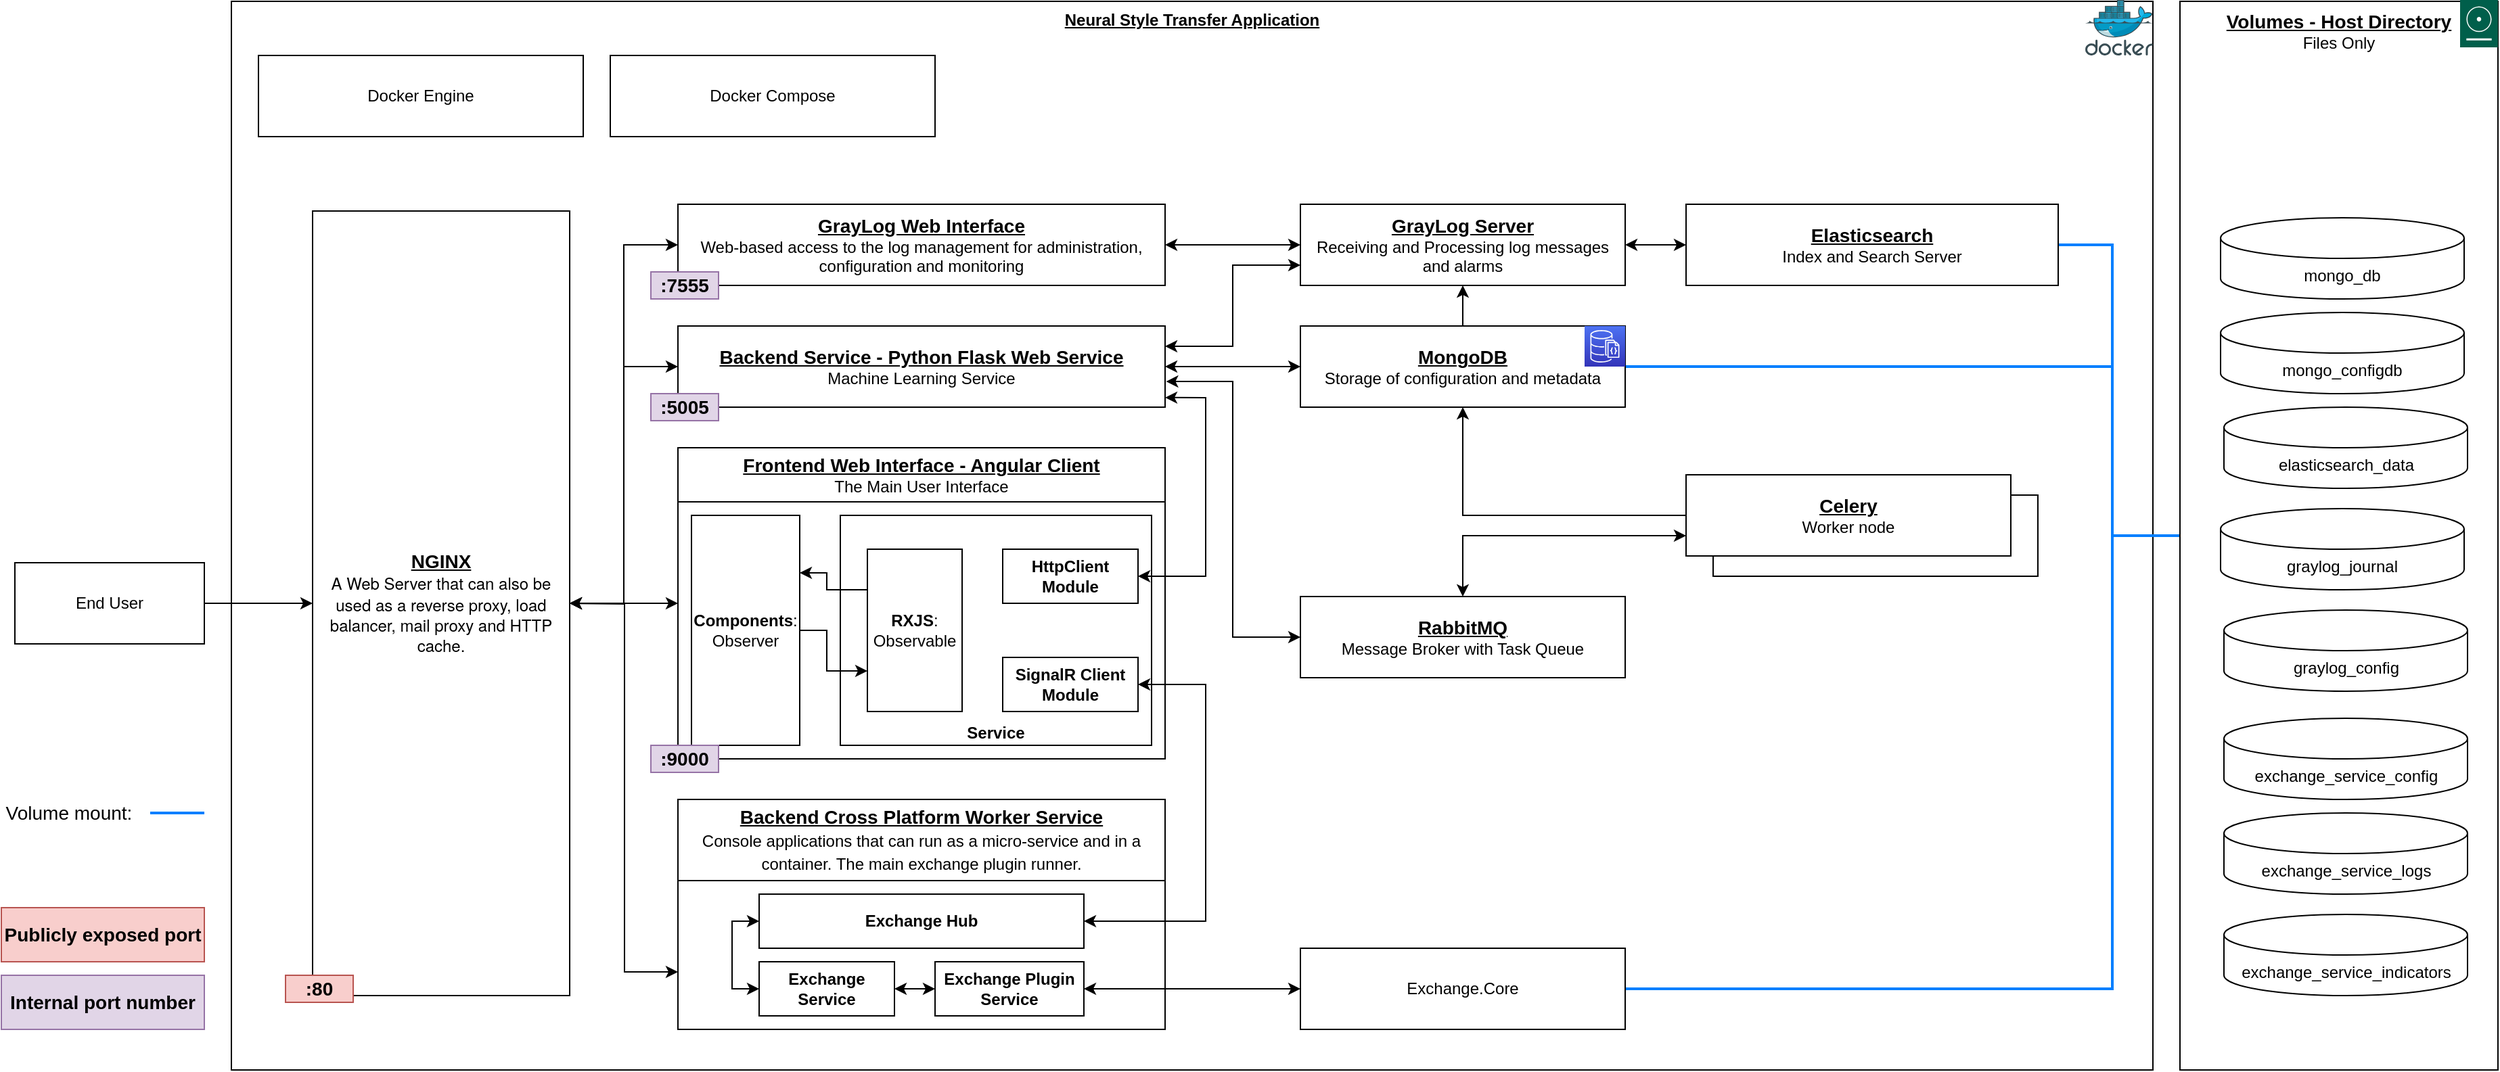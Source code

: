 <mxfile version="13.9.9" type="device"><diagram id="6OvGgTpBZ8GbPs1ytEFu" name="Page-2"><mxGraphModel dx="1463" dy="846" grid="1" gridSize="10" guides="1" tooltips="1" connect="1" arrows="1" fold="1" page="1" pageScale="1" pageWidth="1100" pageHeight="850" math="0" shadow="0"><root><mxCell id="4Bi0-aS2f7Pm_oHptr8_-0"/><mxCell id="4Bi0-aS2f7Pm_oHptr8_-1" parent="4Bi0-aS2f7Pm_oHptr8_-0"/><mxCell id="qwcthX6ihcxnufcMXR9N-7" value="&lt;b&gt;&lt;u&gt;Neural Style Transfer Application&lt;/u&gt;&lt;/b&gt;" style="rounded=0;whiteSpace=wrap;html=1;verticalAlign=top;" parent="4Bi0-aS2f7Pm_oHptr8_-1" vertex="1"><mxGeometry x="180" y="40" width="1420" height="790" as="geometry"/></mxCell><mxCell id="CkGOQRusmHF-nXls79Y0-34" style="edgeStyle=none;rounded=0;orthogonalLoop=1;jettySize=auto;html=1;exitX=1;exitY=0.5;exitDx=0;exitDy=0;entryX=0;entryY=0.5;entryDx=0;entryDy=0;startArrow=none;startFill=0;strokeWidth=2;strokeColor=#007FFF;endArrow=none;endFill=0;" parent="4Bi0-aS2f7Pm_oHptr8_-1" source="4Bi0-aS2f7Pm_oHptr8_-2" target="CkGOQRusmHF-nXls79Y0-0" edge="1"><mxGeometry relative="1" as="geometry"><Array as="points"><mxPoint x="1570" y="770"/><mxPoint x="1570" y="435"/></Array></mxGeometry></mxCell><mxCell id="4Bi0-aS2f7Pm_oHptr8_-2" value="Exchange.Core" style="rounded=0;whiteSpace=wrap;html=1;" parent="4Bi0-aS2f7Pm_oHptr8_-1" vertex="1"><mxGeometry x="970" y="740" width="240" height="60" as="geometry"/></mxCell><mxCell id="r833ywC-zZtWdp-M8B6L-0" style="edgeStyle=orthogonalEdgeStyle;rounded=0;orthogonalLoop=1;jettySize=auto;html=1;exitX=1;exitY=0.25;exitDx=0;exitDy=0;entryX=0;entryY=0.75;entryDx=0;entryDy=0;startArrow=classic;startFill=1;" parent="4Bi0-aS2f7Pm_oHptr8_-1" source="4Bi0-aS2f7Pm_oHptr8_-10" target="4Bi0-aS2f7Pm_oHptr8_-17" edge="1"><mxGeometry relative="1" as="geometry"/></mxCell><mxCell id="r833ywC-zZtWdp-M8B6L-1" style="edgeStyle=orthogonalEdgeStyle;rounded=0;orthogonalLoop=1;jettySize=auto;html=1;exitX=1.002;exitY=0.684;exitDx=0;exitDy=0;entryX=0;entryY=0.5;entryDx=0;entryDy=0;startArrow=classic;startFill=1;exitPerimeter=0;" parent="4Bi0-aS2f7Pm_oHptr8_-1" source="4Bi0-aS2f7Pm_oHptr8_-10" target="4Bi0-aS2f7Pm_oHptr8_-23" edge="1"><mxGeometry relative="1" as="geometry"><Array as="points"><mxPoint x="920" y="321"/><mxPoint x="920" y="510"/></Array></mxGeometry></mxCell><mxCell id="uyxKcnjYw-ZpQQM2IRX3-0" style="rounded=0;orthogonalLoop=1;jettySize=auto;html=1;entryX=0;entryY=0.5;entryDx=0;entryDy=0;startArrow=classic;startFill=1;exitX=1;exitY=0.5;exitDx=0;exitDy=0;" parent="4Bi0-aS2f7Pm_oHptr8_-1" source="4Bi0-aS2f7Pm_oHptr8_-10" target="4Bi0-aS2f7Pm_oHptr8_-18" edge="1"><mxGeometry relative="1" as="geometry"><mxPoint x="870" y="335" as="sourcePoint"/></mxGeometry></mxCell><mxCell id="4Bi0-aS2f7Pm_oHptr8_-10" value="&lt;b style=&quot;font-size: 14px&quot;&gt;&lt;u&gt;Backend Service - Python Flask Web Service&lt;br&gt;&lt;/u&gt;&lt;/b&gt;Machine Learning Service" style="rounded=0;whiteSpace=wrap;html=1;" parent="4Bi0-aS2f7Pm_oHptr8_-1" vertex="1"><mxGeometry x="510" y="280" width="360" height="60" as="geometry"/></mxCell><mxCell id="qwcthX6ihcxnufcMXR9N-12" style="edgeStyle=orthogonalEdgeStyle;rounded=0;orthogonalLoop=1;jettySize=auto;html=1;exitX=1;exitY=0.5;exitDx=0;exitDy=0;entryX=0;entryY=0.5;entryDx=0;entryDy=0;startArrow=classic;startFill=1;" parent="4Bi0-aS2f7Pm_oHptr8_-1" source="4Bi0-aS2f7Pm_oHptr8_-17" target="4Bi0-aS2f7Pm_oHptr8_-20" edge="1"><mxGeometry relative="1" as="geometry"/></mxCell><mxCell id="4Bi0-aS2f7Pm_oHptr8_-17" value="&lt;b&gt;&lt;font style=&quot;font-size: 14px&quot;&gt;&lt;u&gt;GrayLog Server&lt;/u&gt;&lt;/font&gt;&lt;/b&gt;&lt;br&gt;Receiving and Processing log messages and alarms" style="rounded=0;whiteSpace=wrap;html=1;" parent="4Bi0-aS2f7Pm_oHptr8_-1" vertex="1"><mxGeometry x="970" y="190" width="240" height="60" as="geometry"/></mxCell><mxCell id="GD7pPQm9_gnblKSuoAty-0" style="edgeStyle=orthogonalEdgeStyle;rounded=0;orthogonalLoop=1;jettySize=auto;html=1;exitX=0.5;exitY=0;exitDx=0;exitDy=0;startArrow=none;startFill=0;entryX=0.5;entryY=1;entryDx=0;entryDy=0;" parent="4Bi0-aS2f7Pm_oHptr8_-1" source="4Bi0-aS2f7Pm_oHptr8_-18" target="4Bi0-aS2f7Pm_oHptr8_-17" edge="1"><mxGeometry relative="1" as="geometry"><mxPoint x="1315" y="270" as="targetPoint"/><Array as="points"><mxPoint x="1090" y="280"/><mxPoint x="1090" y="280"/></Array></mxGeometry></mxCell><mxCell id="CkGOQRusmHF-nXls79Y0-35" style="edgeStyle=none;rounded=0;orthogonalLoop=1;jettySize=auto;html=1;exitX=1;exitY=0.5;exitDx=0;exitDy=0;entryX=0;entryY=0.5;entryDx=0;entryDy=0;startArrow=none;startFill=0;strokeWidth=2;endArrow=none;endFill=0;strokeColor=#007FFF;" parent="4Bi0-aS2f7Pm_oHptr8_-1" source="4Bi0-aS2f7Pm_oHptr8_-18" target="CkGOQRusmHF-nXls79Y0-0" edge="1"><mxGeometry relative="1" as="geometry"><Array as="points"><mxPoint x="1570" y="310"/><mxPoint x="1570" y="435"/></Array></mxGeometry></mxCell><mxCell id="4Bi0-aS2f7Pm_oHptr8_-18" value="&lt;b&gt;&lt;u&gt;&lt;font style=&quot;font-size: 14px&quot;&gt;MongoDB&lt;/font&gt;&lt;/u&gt;&lt;/b&gt;&lt;br&gt;Storage of configuration and metadata" style="rounded=0;whiteSpace=wrap;html=1;" parent="4Bi0-aS2f7Pm_oHptr8_-1" vertex="1"><mxGeometry x="970" y="280" width="240" height="60" as="geometry"/></mxCell><mxCell id="CkGOQRusmHF-nXls79Y0-36" style="edgeStyle=none;rounded=0;orthogonalLoop=1;jettySize=auto;html=1;exitX=1;exitY=0.5;exitDx=0;exitDy=0;entryX=0;entryY=0.5;entryDx=0;entryDy=0;startArrow=none;startFill=0;endArrow=none;endFill=0;strokeColor=#007FFF;strokeWidth=2;" parent="4Bi0-aS2f7Pm_oHptr8_-1" source="4Bi0-aS2f7Pm_oHptr8_-20" target="CkGOQRusmHF-nXls79Y0-0" edge="1"><mxGeometry relative="1" as="geometry"><Array as="points"><mxPoint x="1570" y="220"/><mxPoint x="1570" y="435"/></Array></mxGeometry></mxCell><mxCell id="4Bi0-aS2f7Pm_oHptr8_-20" value="&lt;b&gt;&lt;u&gt;&lt;font style=&quot;font-size: 14px&quot;&gt;Elasticsearch&lt;/font&gt;&lt;/u&gt;&lt;/b&gt;&lt;br&gt;Index and Search Server" style="rounded=0;whiteSpace=wrap;html=1;" parent="4Bi0-aS2f7Pm_oHptr8_-1" vertex="1"><mxGeometry x="1255" y="190" width="275" height="60" as="geometry"/></mxCell><mxCell id="qwcthX6ihcxnufcMXR9N-11" style="edgeStyle=orthogonalEdgeStyle;rounded=0;orthogonalLoop=1;jettySize=auto;html=1;exitX=1;exitY=0.5;exitDx=0;exitDy=0;startArrow=classic;startFill=1;" parent="4Bi0-aS2f7Pm_oHptr8_-1" source="4Bi0-aS2f7Pm_oHptr8_-22" target="4Bi0-aS2f7Pm_oHptr8_-17" edge="1"><mxGeometry relative="1" as="geometry"/></mxCell><mxCell id="4Bi0-aS2f7Pm_oHptr8_-22" value="&lt;b&gt;&lt;font style=&quot;font-size: 14px&quot;&gt;&lt;u&gt;GrayLog Web Interface&lt;/u&gt;&lt;/font&gt;&lt;/b&gt;&lt;br&gt;Web-based access to the log management for administration, configuration and monitoring" style="rounded=0;whiteSpace=wrap;html=1;" parent="4Bi0-aS2f7Pm_oHptr8_-1" vertex="1"><mxGeometry x="510" y="190" width="360" height="60" as="geometry"/></mxCell><mxCell id="r833ywC-zZtWdp-M8B6L-2" style="edgeStyle=orthogonalEdgeStyle;rounded=0;orthogonalLoop=1;jettySize=auto;html=1;exitX=0.5;exitY=0;exitDx=0;exitDy=0;startArrow=classic;startFill=1;entryX=0;entryY=0.75;entryDx=0;entryDy=0;" parent="4Bi0-aS2f7Pm_oHptr8_-1" source="4Bi0-aS2f7Pm_oHptr8_-23" target="4Bi0-aS2f7Pm_oHptr8_-26" edge="1"><mxGeometry relative="1" as="geometry"/></mxCell><mxCell id="4Bi0-aS2f7Pm_oHptr8_-23" value="&lt;b&gt;&lt;u&gt;&lt;font style=&quot;font-size: 14px&quot;&gt;RabbitMQ&lt;/font&gt;&lt;/u&gt;&lt;/b&gt;&lt;br&gt;Message Broker with Task Queue" style="rounded=0;whiteSpace=wrap;html=1;" parent="4Bi0-aS2f7Pm_oHptr8_-1" vertex="1"><mxGeometry x="970" y="480" width="240" height="60" as="geometry"/></mxCell><mxCell id="4Bi0-aS2f7Pm_oHptr8_-24" value="" style="group" parent="4Bi0-aS2f7Pm_oHptr8_-1" vertex="1" connectable="0"><mxGeometry x="1255" y="390" width="260" height="75" as="geometry"/></mxCell><mxCell id="4Bi0-aS2f7Pm_oHptr8_-25" value="Celery&lt;br&gt;Worker node" style="rounded=0;whiteSpace=wrap;html=1;" parent="4Bi0-aS2f7Pm_oHptr8_-24" vertex="1"><mxGeometry x="20" y="15" width="240" height="60" as="geometry"/></mxCell><mxCell id="4Bi0-aS2f7Pm_oHptr8_-26" value="&lt;b&gt;&lt;u&gt;&lt;font style=&quot;font-size: 14px&quot;&gt;Celery&lt;/font&gt;&lt;/u&gt;&lt;/b&gt;&lt;br&gt;Worker node" style="rounded=0;whiteSpace=wrap;html=1;" parent="4Bi0-aS2f7Pm_oHptr8_-24" vertex="1"><mxGeometry width="240" height="60" as="geometry"/></mxCell><mxCell id="4Bi0-aS2f7Pm_oHptr8_-45" style="edgeStyle=orthogonalEdgeStyle;rounded=0;orthogonalLoop=1;jettySize=auto;html=1;exitX=1;exitY=0.5;exitDx=0;exitDy=0;entryX=0;entryY=0.5;entryDx=0;entryDy=0;" parent="4Bi0-aS2f7Pm_oHptr8_-1" source="4Bi0-aS2f7Pm_oHptr8_-29" target="4Bi0-aS2f7Pm_oHptr8_-33" edge="1"><mxGeometry relative="1" as="geometry"/></mxCell><mxCell id="4Bi0-aS2f7Pm_oHptr8_-29" value="End User" style="rounded=0;whiteSpace=wrap;html=1;" parent="4Bi0-aS2f7Pm_oHptr8_-1" vertex="1"><mxGeometry x="20" y="455" width="140" height="60" as="geometry"/></mxCell><mxCell id="qwcthX6ihcxnufcMXR9N-0" style="edgeStyle=orthogonalEdgeStyle;rounded=0;orthogonalLoop=1;jettySize=auto;html=1;exitX=1;exitY=0.5;exitDx=0;exitDy=0;entryX=0;entryY=0.5;entryDx=0;entryDy=0;startArrow=classic;startFill=1;" parent="4Bi0-aS2f7Pm_oHptr8_-1" source="4Bi0-aS2f7Pm_oHptr8_-33" target="4Bi0-aS2f7Pm_oHptr8_-22" edge="1"><mxGeometry relative="1" as="geometry"/></mxCell><mxCell id="qwcthX6ihcxnufcMXR9N-1" style="edgeStyle=orthogonalEdgeStyle;rounded=0;orthogonalLoop=1;jettySize=auto;html=1;entryX=0;entryY=0.75;entryDx=0;entryDy=0;startArrow=classic;startFill=1;" parent="4Bi0-aS2f7Pm_oHptr8_-1" target="l0UKRPsRzrWByttItncz-1" edge="1"><mxGeometry relative="1" as="geometry"><mxPoint x="430" y="485" as="sourcePoint"/></mxGeometry></mxCell><mxCell id="SUMyuutsNt_fWDfx92T4-0" style="edgeStyle=orthogonalEdgeStyle;rounded=0;orthogonalLoop=1;jettySize=auto;html=1;exitX=1;exitY=0.5;exitDx=0;exitDy=0;startArrow=classic;startFill=1;" parent="4Bi0-aS2f7Pm_oHptr8_-1" source="4Bi0-aS2f7Pm_oHptr8_-33" target="4Bi0-aS2f7Pm_oHptr8_-10" edge="1"><mxGeometry relative="1" as="geometry"/></mxCell><mxCell id="l0UKRPsRzrWByttItncz-16" style="rounded=0;orthogonalLoop=1;jettySize=auto;html=1;entryX=0;entryY=0.5;entryDx=0;entryDy=0;startArrow=classic;startFill=1;" parent="4Bi0-aS2f7Pm_oHptr8_-1" source="4Bi0-aS2f7Pm_oHptr8_-33" target="4Bi0-aS2f7Pm_oHptr8_-34" edge="1"><mxGeometry relative="1" as="geometry"/></mxCell><mxCell id="4Bi0-aS2f7Pm_oHptr8_-33" value="&lt;font&gt;&lt;b&gt;&lt;u&gt;&lt;font style=&quot;font-size: 14px&quot;&gt;NGINX&lt;/font&gt;&lt;/u&gt;&lt;/b&gt;&lt;br&gt;&lt;span style=&quot;font-size: 12px ; font-family: &amp;#34;ddg_proximanova&amp;#34; , &amp;#34;ddg_proximanova_ui_0&amp;#34; , &amp;#34;ddg_proximanova_ui_1&amp;#34; , &amp;#34;ddg_proximanova_ui_2&amp;#34; , &amp;#34;ddg_proximanova_ui_3&amp;#34; , &amp;#34;ddg_proximanova_ui_4&amp;#34; , &amp;#34;ddg_proximanova_ui_5&amp;#34; , &amp;#34;ddg_proximanova_ui_6&amp;#34; , &amp;#34;proxima nova&amp;#34; , &amp;#34;helvetica neue&amp;#34; , &amp;#34;helvetica&amp;#34; , &amp;#34;segoe ui&amp;#34; , &amp;#34;nimbus sans l&amp;#34; , &amp;#34;liberation sans&amp;#34; , &amp;#34;open sans&amp;#34; , &amp;#34;freesans&amp;#34; , &amp;#34;arial&amp;#34; , sans-serif ; text-align: left&quot;&gt;A Web Server that can also be used as a reverse proxy, load balancer, mail proxy and HTTP cache.&lt;/span&gt;&lt;/font&gt;" style="rounded=0;whiteSpace=wrap;html=1;" parent="4Bi0-aS2f7Pm_oHptr8_-1" vertex="1"><mxGeometry x="240" y="195" width="190" height="580" as="geometry"/></mxCell><mxCell id="4Bi0-aS2f7Pm_oHptr8_-44" value="" style="group" parent="4Bi0-aS2f7Pm_oHptr8_-1" vertex="1" connectable="0"><mxGeometry x="510" y="370" width="360" height="240" as="geometry"/></mxCell><mxCell id="4Bi0-aS2f7Pm_oHptr8_-34" value="" style="rounded=0;whiteSpace=wrap;html=1;" parent="4Bi0-aS2f7Pm_oHptr8_-44" vertex="1"><mxGeometry width="360" height="230" as="geometry"/></mxCell><mxCell id="4Bi0-aS2f7Pm_oHptr8_-13" value="&lt;b&gt;&lt;u&gt;&lt;font style=&quot;font-size: 14px&quot;&gt;Frontend Web Interface - Angular Client&lt;/font&gt;&lt;/u&gt;&lt;/b&gt;&lt;br&gt;The Main User Interface" style="rounded=0;whiteSpace=wrap;html=1;" parent="4Bi0-aS2f7Pm_oHptr8_-44" vertex="1"><mxGeometry width="360" height="40" as="geometry"/></mxCell><mxCell id="4Bi0-aS2f7Pm_oHptr8_-35" value="&lt;b&gt;Components&lt;/b&gt;: Observer" style="rounded=0;whiteSpace=wrap;html=1;" parent="4Bi0-aS2f7Pm_oHptr8_-44" vertex="1"><mxGeometry x="10" y="50" width="80" height="170" as="geometry"/></mxCell><mxCell id="4Bi0-aS2f7Pm_oHptr8_-36" value="Service" style="rounded=0;whiteSpace=wrap;html=1;verticalAlign=bottom;fontStyle=1" parent="4Bi0-aS2f7Pm_oHptr8_-44" vertex="1"><mxGeometry x="120" y="50" width="230" height="170" as="geometry"/></mxCell><mxCell id="4Bi0-aS2f7Pm_oHptr8_-42" style="edgeStyle=orthogonalEdgeStyle;rounded=0;orthogonalLoop=1;jettySize=auto;html=1;exitX=0;exitY=0.25;exitDx=0;exitDy=0;entryX=1;entryY=0.25;entryDx=0;entryDy=0;" parent="4Bi0-aS2f7Pm_oHptr8_-44" source="4Bi0-aS2f7Pm_oHptr8_-37" target="4Bi0-aS2f7Pm_oHptr8_-35" edge="1"><mxGeometry relative="1" as="geometry"><Array as="points"><mxPoint x="110" y="105"/><mxPoint x="110" y="93"/></Array></mxGeometry></mxCell><mxCell id="4Bi0-aS2f7Pm_oHptr8_-37" value="&lt;b&gt;RXJS&lt;/b&gt;:&lt;br&gt;Observable" style="rounded=0;whiteSpace=wrap;html=1;" parent="4Bi0-aS2f7Pm_oHptr8_-44" vertex="1"><mxGeometry x="140" y="75" width="70" height="120" as="geometry"/></mxCell><mxCell id="4Bi0-aS2f7Pm_oHptr8_-38" value="&lt;b&gt;SignalR Client&lt;br&gt;Module&lt;/b&gt;" style="rounded=0;whiteSpace=wrap;html=1;" parent="4Bi0-aS2f7Pm_oHptr8_-44" vertex="1"><mxGeometry x="240" y="155" width="100" height="40" as="geometry"/></mxCell><mxCell id="4Bi0-aS2f7Pm_oHptr8_-39" value="&lt;b&gt;HttpClient&lt;br&gt;Module&lt;/b&gt;" style="rounded=0;whiteSpace=wrap;html=1;" parent="4Bi0-aS2f7Pm_oHptr8_-44" vertex="1"><mxGeometry x="240" y="75" width="100" height="40" as="geometry"/></mxCell><mxCell id="4Bi0-aS2f7Pm_oHptr8_-43" style="edgeStyle=orthogonalEdgeStyle;rounded=0;orthogonalLoop=1;jettySize=auto;html=1;entryX=0;entryY=0.75;entryDx=0;entryDy=0;" parent="4Bi0-aS2f7Pm_oHptr8_-44" source="4Bi0-aS2f7Pm_oHptr8_-35" target="4Bi0-aS2f7Pm_oHptr8_-37" edge="1"><mxGeometry relative="1" as="geometry"><Array as="points"><mxPoint x="110" y="135"/><mxPoint x="110" y="165"/></Array></mxGeometry></mxCell><mxCell id="7jsxCyot6m1Y9hN2TjH8-3" value="&lt;b&gt;&lt;font style=&quot;font-size: 14px&quot;&gt;:9000&lt;/font&gt;&lt;/b&gt;" style="rounded=0;whiteSpace=wrap;html=1;fillColor=#e1d5e7;strokeColor=#9673a6;" vertex="1" parent="4Bi0-aS2f7Pm_oHptr8_-44"><mxGeometry x="-20" y="220" width="50" height="20" as="geometry"/></mxCell><mxCell id="qwcthX6ihcxnufcMXR9N-3" style="rounded=0;orthogonalLoop=1;jettySize=auto;html=1;exitX=1;exitY=0.5;exitDx=0;exitDy=0;startArrow=classic;startFill=1;entryX=1;entryY=0.882;entryDx=0;entryDy=0;entryPerimeter=0;" parent="4Bi0-aS2f7Pm_oHptr8_-1" source="4Bi0-aS2f7Pm_oHptr8_-39" target="4Bi0-aS2f7Pm_oHptr8_-10" edge="1"><mxGeometry relative="1" as="geometry"><Array as="points"><mxPoint x="900" y="465"/><mxPoint x="900" y="333"/></Array></mxGeometry></mxCell><mxCell id="qwcthX6ihcxnufcMXR9N-9" value="Docker Engine" style="rounded=0;whiteSpace=wrap;html=1;" parent="4Bi0-aS2f7Pm_oHptr8_-1" vertex="1"><mxGeometry x="200" y="80" width="240" height="60" as="geometry"/></mxCell><mxCell id="qwcthX6ihcxnufcMXR9N-10" value="Docker Compose" style="rounded=0;whiteSpace=wrap;html=1;" parent="4Bi0-aS2f7Pm_oHptr8_-1" vertex="1"><mxGeometry x="460" y="80" width="240" height="60" as="geometry"/></mxCell><mxCell id="uyxKcnjYw-ZpQQM2IRX3-1" style="edgeStyle=none;rounded=0;orthogonalLoop=1;jettySize=auto;html=1;exitX=0;exitY=0.5;exitDx=0;exitDy=0;entryX=0.5;entryY=1;entryDx=0;entryDy=0;startArrow=none;startFill=0;" parent="4Bi0-aS2f7Pm_oHptr8_-1" source="4Bi0-aS2f7Pm_oHptr8_-26" target="4Bi0-aS2f7Pm_oHptr8_-18" edge="1"><mxGeometry relative="1" as="geometry"><Array as="points"><mxPoint x="1180" y="420"/><mxPoint x="1090" y="420"/></Array></mxGeometry></mxCell><mxCell id="l0UKRPsRzrWByttItncz-18" value="" style="group" parent="4Bi0-aS2f7Pm_oHptr8_-1" vertex="1" connectable="0"><mxGeometry x="510" y="630" width="360" height="170" as="geometry"/></mxCell><mxCell id="l0UKRPsRzrWByttItncz-1" value="" style="rounded=0;whiteSpace=wrap;html=1;" parent="l0UKRPsRzrWByttItncz-18" vertex="1"><mxGeometry width="360" height="170" as="geometry"/></mxCell><mxCell id="l0UKRPsRzrWByttItncz-2" value="&lt;font style=&quot;font-size: 14px&quot;&gt;&lt;b&gt;&lt;u&gt;&lt;font style=&quot;font-size: 14px&quot;&gt;Backend Cross Platform Worker Service&lt;/font&gt;&lt;/u&gt;&lt;/b&gt;&lt;br&gt;&lt;span style=&quot;text-align: left ; background-color: rgb(255 , 255 , 255)&quot;&gt;&lt;font style=&quot;font-size: 12px&quot;&gt;Console applications that can run as a micro-service and in a container. The main exchange plugin runner.&lt;/font&gt;&lt;/span&gt;&lt;/font&gt;" style="rounded=0;whiteSpace=wrap;html=1;" parent="l0UKRPsRzrWByttItncz-18" vertex="1"><mxGeometry width="360" height="60" as="geometry"/></mxCell><mxCell id="l0UKRPsRzrWByttItncz-3" value="&lt;b&gt;Exchange Hub&lt;/b&gt;" style="rounded=0;whiteSpace=wrap;html=1;" parent="l0UKRPsRzrWByttItncz-18" vertex="1"><mxGeometry x="60" y="70" width="240" height="40" as="geometry"/></mxCell><mxCell id="l0UKRPsRzrWByttItncz-10" value="&lt;b&gt;Exchange Plugin Service&lt;/b&gt;" style="rounded=0;whiteSpace=wrap;html=1;" parent="l0UKRPsRzrWByttItncz-18" vertex="1"><mxGeometry x="190" y="120" width="110" height="40" as="geometry"/></mxCell><mxCell id="l0UKRPsRzrWByttItncz-11" value="&lt;b&gt;Exchange Service&lt;/b&gt;" style="rounded=0;whiteSpace=wrap;html=1;" parent="l0UKRPsRzrWByttItncz-18" vertex="1"><mxGeometry x="60" y="120" width="100" height="40" as="geometry"/></mxCell><mxCell id="l0UKRPsRzrWByttItncz-12" style="edgeStyle=orthogonalEdgeStyle;rounded=0;orthogonalLoop=1;jettySize=auto;html=1;exitX=0;exitY=0.5;exitDx=0;exitDy=0;entryX=0;entryY=0.5;entryDx=0;entryDy=0;startArrow=classic;startFill=1;" parent="l0UKRPsRzrWByttItncz-18" source="l0UKRPsRzrWByttItncz-11" target="l0UKRPsRzrWByttItncz-3" edge="1"><mxGeometry as="geometry"><Array as="points"><mxPoint x="40" y="140"/><mxPoint x="40" y="90"/></Array></mxGeometry></mxCell><mxCell id="l0UKRPsRzrWByttItncz-13" style="edgeStyle=orthogonalEdgeStyle;rounded=0;orthogonalLoop=1;jettySize=auto;html=1;exitX=1;exitY=0.5;exitDx=0;exitDy=0;entryX=0;entryY=0.5;entryDx=0;entryDy=0;startArrow=classic;startFill=1;" parent="l0UKRPsRzrWByttItncz-18" source="l0UKRPsRzrWByttItncz-11" target="l0UKRPsRzrWByttItncz-10" edge="1"><mxGeometry as="geometry"/></mxCell><mxCell id="qwcthX6ihcxnufcMXR9N-2" style="edgeStyle=orthogonalEdgeStyle;rounded=0;orthogonalLoop=1;jettySize=auto;html=1;exitX=1;exitY=0.5;exitDx=0;exitDy=0;entryX=1;entryY=0.5;entryDx=0;entryDy=0;startArrow=classic;startFill=1;" parent="4Bi0-aS2f7Pm_oHptr8_-1" source="4Bi0-aS2f7Pm_oHptr8_-38" target="l0UKRPsRzrWByttItncz-3" edge="1"><mxGeometry relative="1" as="geometry"><Array as="points"><mxPoint x="900" y="545"/><mxPoint x="900" y="720"/></Array></mxGeometry></mxCell><mxCell id="1NFZ-PPiU6dkwmugTbg0-0" style="edgeStyle=orthogonalEdgeStyle;rounded=0;orthogonalLoop=1;jettySize=auto;html=1;startArrow=classic;startFill=1;entryX=1;entryY=0.5;entryDx=0;entryDy=0;" parent="4Bi0-aS2f7Pm_oHptr8_-1" source="4Bi0-aS2f7Pm_oHptr8_-2" target="l0UKRPsRzrWByttItncz-10" edge="1"><mxGeometry relative="1" as="geometry"/></mxCell><mxCell id="7jsxCyot6m1Y9hN2TjH8-0" value="&lt;b&gt;&lt;font style=&quot;font-size: 14px&quot;&gt;:80&lt;/font&gt;&lt;/b&gt;" style="rounded=0;whiteSpace=wrap;html=1;fillColor=#f8cecc;strokeColor=#b85450;" vertex="1" parent="4Bi0-aS2f7Pm_oHptr8_-1"><mxGeometry x="220" y="760" width="50" height="20" as="geometry"/></mxCell><mxCell id="7jsxCyot6m1Y9hN2TjH8-1" value="&lt;b&gt;&lt;font style=&quot;font-size: 14px&quot;&gt;Publicly exposed port&lt;/font&gt;&lt;/b&gt;" style="rounded=0;whiteSpace=wrap;html=1;fillColor=#f8cecc;strokeColor=#b85450;" vertex="1" parent="4Bi0-aS2f7Pm_oHptr8_-1"><mxGeometry x="10" y="710" width="150" height="40" as="geometry"/></mxCell><mxCell id="7jsxCyot6m1Y9hN2TjH8-2" value="&lt;b&gt;&lt;font style=&quot;font-size: 14px&quot;&gt;Internal port number&lt;/font&gt;&lt;/b&gt;" style="rounded=0;whiteSpace=wrap;html=1;fillColor=#e1d5e7;strokeColor=#9673a6;" vertex="1" parent="4Bi0-aS2f7Pm_oHptr8_-1"><mxGeometry x="10" y="760" width="150" height="40" as="geometry"/></mxCell><mxCell id="7jsxCyot6m1Y9hN2TjH8-4" value="&lt;b&gt;&lt;font style=&quot;font-size: 14px&quot;&gt;:7555&lt;/font&gt;&lt;/b&gt;" style="rounded=0;whiteSpace=wrap;html=1;fillColor=#e1d5e7;strokeColor=#9673a6;" vertex="1" parent="4Bi0-aS2f7Pm_oHptr8_-1"><mxGeometry x="490" y="240" width="50" height="20" as="geometry"/></mxCell><mxCell id="7jsxCyot6m1Y9hN2TjH8-5" value="&lt;b&gt;&lt;font style=&quot;font-size: 14px&quot;&gt;:5005&lt;/font&gt;&lt;/b&gt;" style="rounded=0;whiteSpace=wrap;html=1;fillColor=#e1d5e7;strokeColor=#9673a6;" vertex="1" parent="4Bi0-aS2f7Pm_oHptr8_-1"><mxGeometry x="490" y="330" width="50" height="20" as="geometry"/></mxCell><mxCell id="CkGOQRusmHF-nXls79Y0-0" value="&lt;font&gt;&lt;u&gt;&lt;b style=&quot;font-size: 14px&quot;&gt;Volumes - Host Directory&lt;/b&gt;&lt;br&gt;&lt;/u&gt;&lt;font style=&quot;font-size: 12px&quot;&gt;Files Only&lt;/font&gt;&lt;br&gt;&lt;/font&gt;" style="rounded=0;whiteSpace=wrap;html=1;verticalAlign=top;align=center;" parent="4Bi0-aS2f7Pm_oHptr8_-1" vertex="1"><mxGeometry x="1620" y="40" width="235" height="790" as="geometry"/></mxCell><mxCell id="7jsxCyot6m1Y9hN2TjH8-9" value="&lt;span&gt;mongo_db&lt;/span&gt;" style="shape=cylinder3;whiteSpace=wrap;html=1;boundedLbl=1;backgroundOutline=1;size=15;" vertex="1" parent="4Bi0-aS2f7Pm_oHptr8_-1"><mxGeometry x="1650" y="200" width="180" height="60" as="geometry"/></mxCell><mxCell id="7jsxCyot6m1Y9hN2TjH8-11" value="mongo_configdb" style="shape=cylinder3;whiteSpace=wrap;html=1;boundedLbl=1;backgroundOutline=1;size=15;" vertex="1" parent="4Bi0-aS2f7Pm_oHptr8_-1"><mxGeometry x="1650" y="270" width="180" height="60" as="geometry"/></mxCell><mxCell id="7jsxCyot6m1Y9hN2TjH8-12" value="elasticsearch_data" style="shape=cylinder3;whiteSpace=wrap;html=1;boundedLbl=1;backgroundOutline=1;size=15;" vertex="1" parent="4Bi0-aS2f7Pm_oHptr8_-1"><mxGeometry x="1652.5" y="340" width="180" height="60" as="geometry"/></mxCell><mxCell id="7jsxCyot6m1Y9hN2TjH8-13" value="graylog_journal" style="shape=cylinder3;whiteSpace=wrap;html=1;boundedLbl=1;backgroundOutline=1;size=15;" vertex="1" parent="4Bi0-aS2f7Pm_oHptr8_-1"><mxGeometry x="1650" y="415" width="180" height="60" as="geometry"/></mxCell><mxCell id="7jsxCyot6m1Y9hN2TjH8-14" value="graylog_config" style="shape=cylinder3;whiteSpace=wrap;html=1;boundedLbl=1;backgroundOutline=1;size=15;" vertex="1" parent="4Bi0-aS2f7Pm_oHptr8_-1"><mxGeometry x="1652.5" y="490" width="180" height="60" as="geometry"/></mxCell><mxCell id="7jsxCyot6m1Y9hN2TjH8-15" value="exchange_service_config" style="shape=cylinder3;whiteSpace=wrap;html=1;boundedLbl=1;backgroundOutline=1;size=15;" vertex="1" parent="4Bi0-aS2f7Pm_oHptr8_-1"><mxGeometry x="1652.5" y="570" width="180" height="60" as="geometry"/></mxCell><mxCell id="7jsxCyot6m1Y9hN2TjH8-16" value="exchange_service_indicators" style="shape=cylinder3;whiteSpace=wrap;html=1;boundedLbl=1;backgroundOutline=1;size=15;" vertex="1" parent="4Bi0-aS2f7Pm_oHptr8_-1"><mxGeometry x="1652.5" y="715" width="180" height="60" as="geometry"/></mxCell><mxCell id="7jsxCyot6m1Y9hN2TjH8-17" value="exchange_service_logs" style="shape=cylinder3;whiteSpace=wrap;html=1;boundedLbl=1;backgroundOutline=1;size=15;" vertex="1" parent="4Bi0-aS2f7Pm_oHptr8_-1"><mxGeometry x="1652.5" y="640" width="180" height="60" as="geometry"/></mxCell><mxCell id="7jsxCyot6m1Y9hN2TjH8-19" style="rounded=0;orthogonalLoop=1;jettySize=auto;html=1;startArrow=none;startFill=0;strokeWidth=2;strokeColor=#007FFF;endArrow=none;endFill=0;" edge="1" parent="4Bi0-aS2f7Pm_oHptr8_-1"><mxGeometry relative="1" as="geometry"><mxPoint x="120" y="640" as="sourcePoint"/><mxPoint x="160" y="640" as="targetPoint"/></mxGeometry></mxCell><mxCell id="7jsxCyot6m1Y9hN2TjH8-20" value="&lt;font style=&quot;font-size: 14px&quot;&gt;Volume mount:&lt;/font&gt;" style="text;html=1;strokeColor=none;fillColor=none;align=center;verticalAlign=middle;whiteSpace=wrap;rounded=0;" vertex="1" parent="4Bi0-aS2f7Pm_oHptr8_-1"><mxGeometry x="10" y="630" width="100" height="20" as="geometry"/></mxCell><mxCell id="7jsxCyot6m1Y9hN2TjH8-21" value="" style="outlineConnect=0;fontColor=#232F3E;gradientColor=#4D72F3;gradientDirection=north;fillColor=#3334B9;strokeColor=#ffffff;dashed=0;verticalLabelPosition=bottom;verticalAlign=top;align=center;html=1;fontSize=12;fontStyle=0;aspect=fixed;shape=mxgraph.aws4.resourceIcon;resIcon=mxgraph.aws4.documentdb_with_mongodb_compatibility;" vertex="1" parent="4Bi0-aS2f7Pm_oHptr8_-1"><mxGeometry x="1180" y="280" width="30" height="30" as="geometry"/></mxCell><mxCell id="7jsxCyot6m1Y9hN2TjH8-22" value="" style="aspect=fixed;html=1;points=[];align=center;image;fontSize=12;image=img/lib/mscae/Docker.svg;" vertex="1" parent="4Bi0-aS2f7Pm_oHptr8_-1"><mxGeometry x="1550" y="39" width="50" height="41" as="geometry"/></mxCell><mxCell id="7jsxCyot6m1Y9hN2TjH8-23" value="" style="pointerEvents=1;shadow=0;dashed=0;html=1;strokeColor=none;fillColor=#005F4B;labelPosition=center;verticalLabelPosition=bottom;verticalAlign=top;align=center;outlineConnect=0;shape=mxgraph.veeam2.hdd;" vertex="1" parent="4Bi0-aS2f7Pm_oHptr8_-1"><mxGeometry x="1827" y="39" width="28.0" height="35" as="geometry"/></mxCell><mxCell id="7jsxCyot6m1Y9hN2TjH8-26" value="" style="shape=image;html=1;verticalAlign=top;verticalLabelPosition=bottom;labelBackgroundColor=#ffffff;imageAspect=0;aspect=fixed;image=https://cdn4.iconfinder.com/data/icons/logos-brands-5/24/elastic-128.png" vertex="1" parent="4Bi0-aS2f7Pm_oHptr8_-1"><mxGeometry x="1500" y="190" width="30" height="30" as="geometry"/></mxCell></root></mxGraphModel></diagram></mxfile>